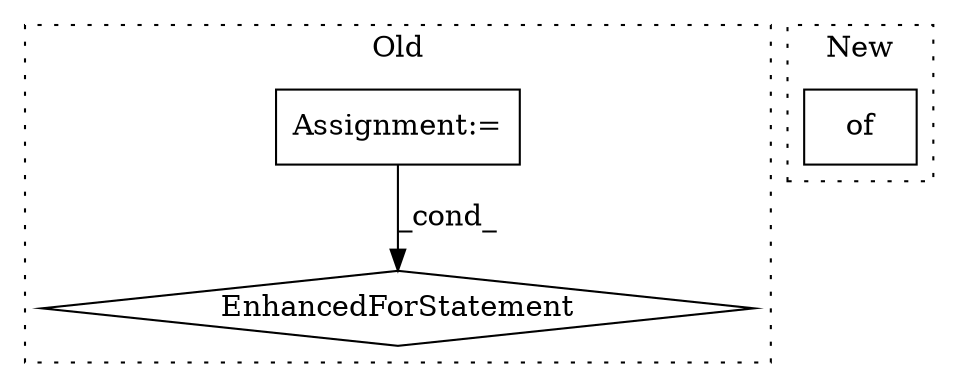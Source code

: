 digraph G {
subgraph cluster0 {
1 [label="EnhancedForStatement" a="70" s="2665,2740" l="57,2" shape="diamond"];
3 [label="Assignment:=" a="7" s="2632" l="1" shape="box"];
label = "Old";
style="dotted";
}
subgraph cluster1 {
2 [label="of" a="32" s="2627,2647" l="3,1" shape="box"];
label = "New";
style="dotted";
}
3 -> 1 [label="_cond_"];
}